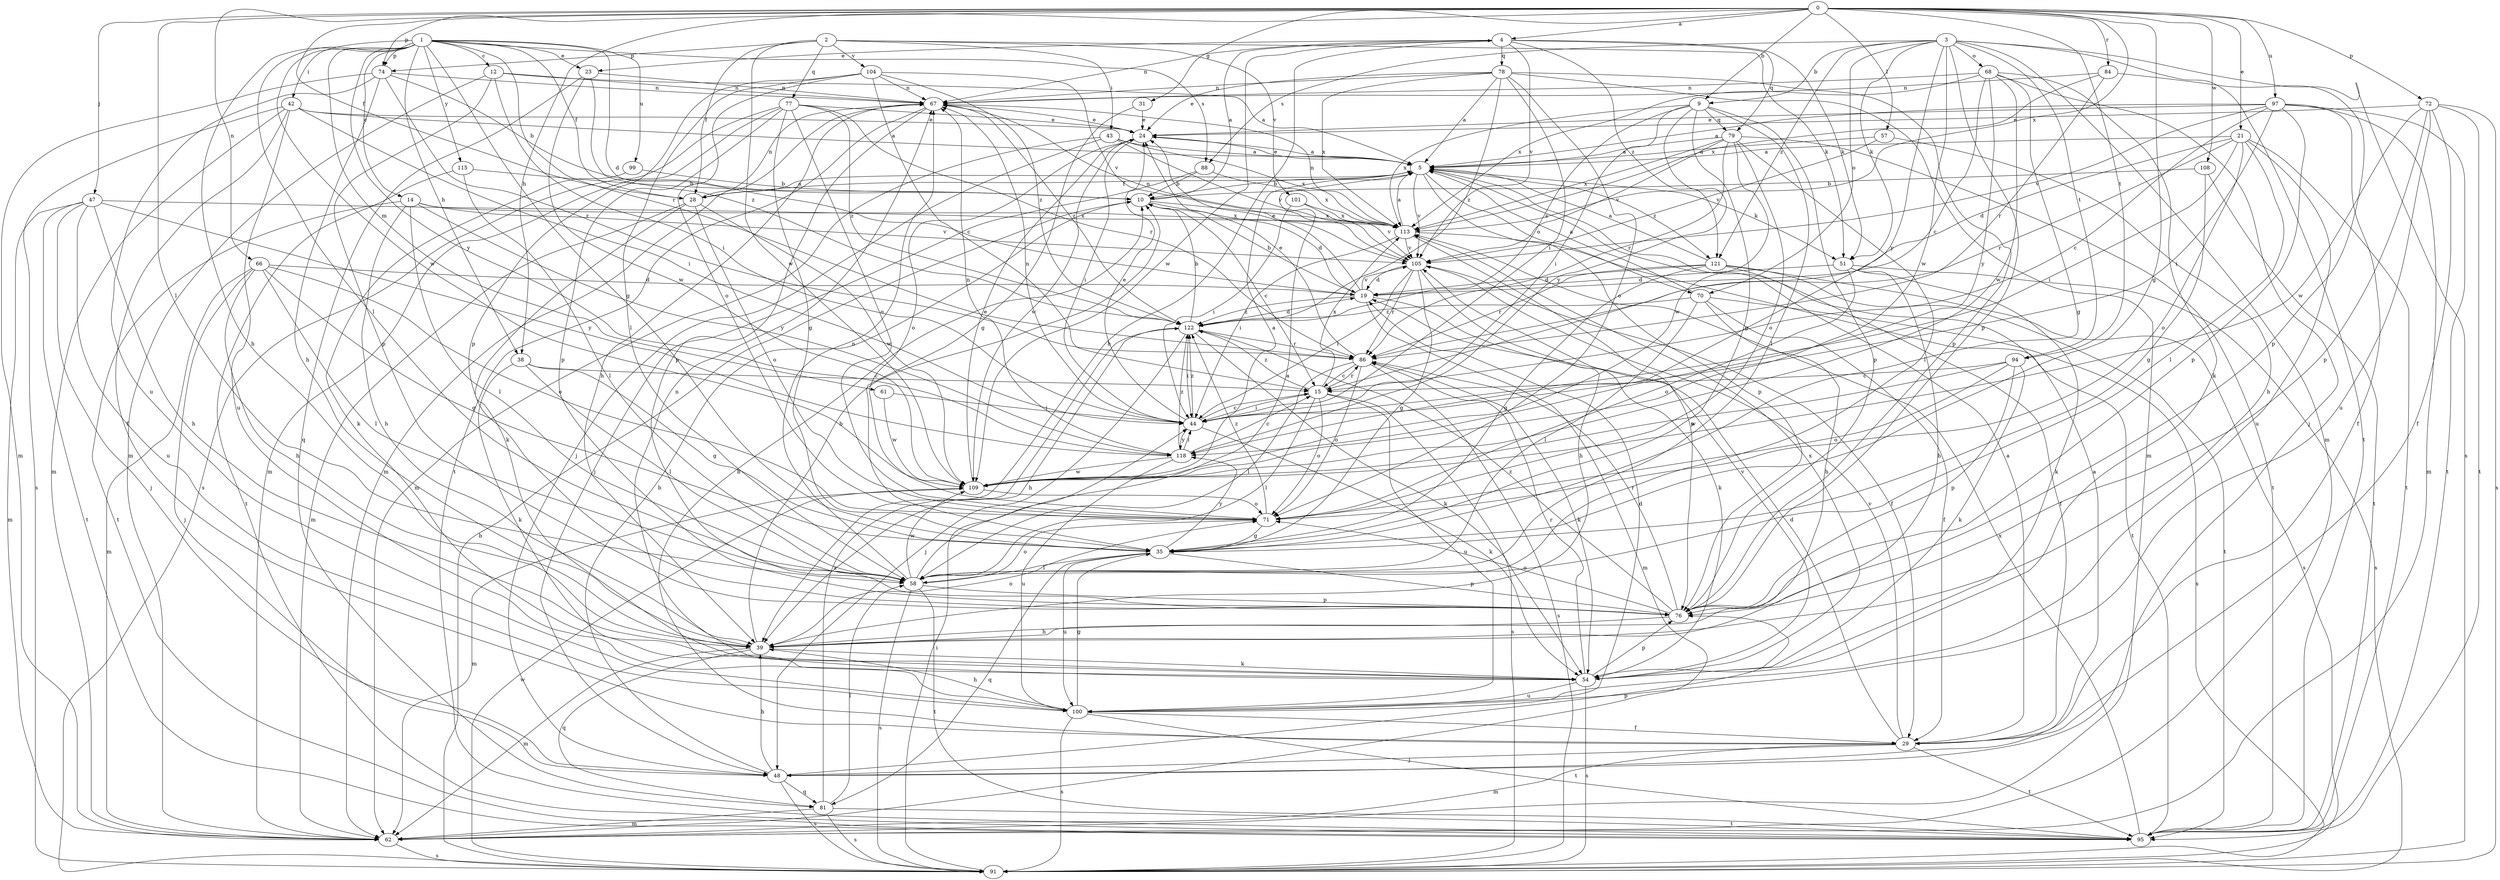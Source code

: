 strict digraph  {
0;
1;
2;
3;
4;
5;
9;
10;
12;
14;
15;
19;
21;
23;
24;
28;
29;
31;
35;
38;
39;
42;
43;
44;
47;
48;
51;
54;
57;
58;
61;
62;
66;
67;
68;
70;
71;
72;
74;
76;
77;
78;
79;
81;
84;
86;
88;
91;
94;
95;
97;
99;
100;
101;
104;
105;
108;
109;
113;
115;
118;
121;
122;
0 -> 4  [label=a];
0 -> 9  [label=b];
0 -> 21  [label=e];
0 -> 28  [label=f];
0 -> 31  [label=g];
0 -> 35  [label=g];
0 -> 38  [label=h];
0 -> 47  [label=j];
0 -> 57  [label=l];
0 -> 58  [label=l];
0 -> 66  [label=n];
0 -> 72  [label=p];
0 -> 74  [label=p];
0 -> 84  [label=r];
0 -> 94  [label=t];
0 -> 97  [label=u];
0 -> 108  [label=w];
0 -> 113  [label=x];
1 -> 12  [label=c];
1 -> 14  [label=c];
1 -> 19  [label=d];
1 -> 23  [label=e];
1 -> 28  [label=f];
1 -> 35  [label=g];
1 -> 38  [label=h];
1 -> 39  [label=h];
1 -> 42  [label=i];
1 -> 58  [label=l];
1 -> 61  [label=m];
1 -> 74  [label=p];
1 -> 86  [label=r];
1 -> 88  [label=s];
1 -> 99  [label=u];
1 -> 109  [label=w];
1 -> 115  [label=y];
1 -> 118  [label=y];
2 -> 28  [label=f];
2 -> 43  [label=i];
2 -> 51  [label=k];
2 -> 74  [label=p];
2 -> 77  [label=q];
2 -> 101  [label=v];
2 -> 104  [label=v];
2 -> 109  [label=w];
3 -> 9  [label=b];
3 -> 51  [label=k];
3 -> 62  [label=m];
3 -> 68  [label=o];
3 -> 70  [label=o];
3 -> 76  [label=p];
3 -> 88  [label=s];
3 -> 91  [label=s];
3 -> 94  [label=t];
3 -> 95  [label=t];
3 -> 109  [label=w];
3 -> 118  [label=y];
3 -> 121  [label=z];
4 -> 23  [label=e];
4 -> 39  [label=h];
4 -> 51  [label=k];
4 -> 67  [label=n];
4 -> 78  [label=q];
4 -> 79  [label=q];
4 -> 105  [label=v];
4 -> 109  [label=w];
4 -> 121  [label=z];
5 -> 10  [label=b];
5 -> 24  [label=e];
5 -> 28  [label=f];
5 -> 51  [label=k];
5 -> 70  [label=o];
5 -> 76  [label=p];
5 -> 105  [label=v];
5 -> 121  [label=z];
9 -> 35  [label=g];
9 -> 44  [label=i];
9 -> 58  [label=l];
9 -> 76  [label=p];
9 -> 79  [label=q];
9 -> 113  [label=x];
9 -> 118  [label=y];
9 -> 122  [label=z];
10 -> 4  [label=a];
10 -> 15  [label=c];
10 -> 19  [label=d];
10 -> 113  [label=x];
12 -> 5  [label=a];
12 -> 44  [label=i];
12 -> 62  [label=m];
12 -> 67  [label=n];
12 -> 76  [label=p];
14 -> 39  [label=h];
14 -> 58  [label=l];
14 -> 95  [label=t];
14 -> 105  [label=v];
14 -> 113  [label=x];
14 -> 118  [label=y];
15 -> 44  [label=i];
15 -> 58  [label=l];
15 -> 71  [label=o];
15 -> 86  [label=r];
15 -> 91  [label=s];
15 -> 100  [label=u];
15 -> 113  [label=x];
15 -> 122  [label=z];
19 -> 10  [label=b];
19 -> 24  [label=e];
19 -> 54  [label=k];
19 -> 62  [label=m];
19 -> 105  [label=v];
19 -> 122  [label=z];
21 -> 5  [label=a];
21 -> 19  [label=d];
21 -> 44  [label=i];
21 -> 58  [label=l];
21 -> 71  [label=o];
21 -> 86  [label=r];
21 -> 95  [label=t];
21 -> 100  [label=u];
23 -> 67  [label=n];
23 -> 81  [label=q];
23 -> 109  [label=w];
23 -> 122  [label=z];
24 -> 5  [label=a];
24 -> 44  [label=i];
24 -> 71  [label=o];
24 -> 109  [label=w];
28 -> 5  [label=a];
28 -> 54  [label=k];
28 -> 62  [label=m];
28 -> 67  [label=n];
28 -> 71  [label=o];
28 -> 109  [label=w];
29 -> 5  [label=a];
29 -> 10  [label=b];
29 -> 19  [label=d];
29 -> 48  [label=j];
29 -> 62  [label=m];
29 -> 95  [label=t];
29 -> 105  [label=v];
31 -> 24  [label=e];
31 -> 35  [label=g];
35 -> 58  [label=l];
35 -> 76  [label=p];
35 -> 81  [label=q];
35 -> 100  [label=u];
35 -> 118  [label=y];
38 -> 15  [label=c];
38 -> 35  [label=g];
38 -> 54  [label=k];
38 -> 58  [label=l];
39 -> 10  [label=b];
39 -> 54  [label=k];
39 -> 62  [label=m];
39 -> 71  [label=o];
39 -> 81  [label=q];
42 -> 5  [label=a];
42 -> 24  [label=e];
42 -> 29  [label=f];
42 -> 44  [label=i];
42 -> 62  [label=m];
42 -> 91  [label=s];
42 -> 100  [label=u];
43 -> 5  [label=a];
43 -> 48  [label=j];
43 -> 62  [label=m];
43 -> 105  [label=v];
43 -> 113  [label=x];
44 -> 15  [label=c];
44 -> 24  [label=e];
44 -> 54  [label=k];
44 -> 67  [label=n];
44 -> 118  [label=y];
44 -> 122  [label=z];
47 -> 39  [label=h];
47 -> 48  [label=j];
47 -> 62  [label=m];
47 -> 95  [label=t];
47 -> 100  [label=u];
47 -> 113  [label=x];
47 -> 118  [label=y];
48 -> 5  [label=a];
48 -> 10  [label=b];
48 -> 39  [label=h];
48 -> 76  [label=p];
48 -> 81  [label=q];
48 -> 91  [label=s];
51 -> 19  [label=d];
51 -> 39  [label=h];
51 -> 54  [label=k];
51 -> 71  [label=o];
51 -> 91  [label=s];
54 -> 67  [label=n];
54 -> 76  [label=p];
54 -> 86  [label=r];
54 -> 91  [label=s];
54 -> 100  [label=u];
54 -> 105  [label=v];
54 -> 113  [label=x];
57 -> 5  [label=a];
57 -> 39  [label=h];
57 -> 105  [label=v];
58 -> 5  [label=a];
58 -> 67  [label=n];
58 -> 71  [label=o];
58 -> 76  [label=p];
58 -> 91  [label=s];
58 -> 95  [label=t];
58 -> 109  [label=w];
61 -> 44  [label=i];
61 -> 109  [label=w];
62 -> 91  [label=s];
66 -> 19  [label=d];
66 -> 35  [label=g];
66 -> 39  [label=h];
66 -> 48  [label=j];
66 -> 58  [label=l];
66 -> 62  [label=m];
66 -> 71  [label=o];
67 -> 24  [label=e];
67 -> 39  [label=h];
67 -> 62  [label=m];
67 -> 76  [label=p];
67 -> 95  [label=t];
67 -> 122  [label=z];
68 -> 15  [label=c];
68 -> 35  [label=g];
68 -> 48  [label=j];
68 -> 54  [label=k];
68 -> 67  [label=n];
68 -> 109  [label=w];
68 -> 113  [label=x];
68 -> 118  [label=y];
70 -> 5  [label=a];
70 -> 29  [label=f];
70 -> 39  [label=h];
70 -> 58  [label=l];
70 -> 91  [label=s];
70 -> 122  [label=z];
71 -> 35  [label=g];
71 -> 122  [label=z];
72 -> 24  [label=e];
72 -> 29  [label=f];
72 -> 76  [label=p];
72 -> 91  [label=s];
72 -> 95  [label=t];
72 -> 100  [label=u];
72 -> 109  [label=w];
74 -> 10  [label=b];
74 -> 39  [label=h];
74 -> 62  [label=m];
74 -> 67  [label=n];
74 -> 86  [label=r];
74 -> 100  [label=u];
76 -> 39  [label=h];
76 -> 71  [label=o];
76 -> 86  [label=r];
76 -> 122  [label=z];
77 -> 24  [label=e];
77 -> 35  [label=g];
77 -> 62  [label=m];
77 -> 71  [label=o];
77 -> 76  [label=p];
77 -> 86  [label=r];
77 -> 91  [label=s];
77 -> 122  [label=z];
78 -> 5  [label=a];
78 -> 24  [label=e];
78 -> 44  [label=i];
78 -> 62  [label=m];
78 -> 67  [label=n];
78 -> 71  [label=o];
78 -> 76  [label=p];
78 -> 113  [label=x];
78 -> 122  [label=z];
79 -> 5  [label=a];
79 -> 58  [label=l];
79 -> 71  [label=o];
79 -> 86  [label=r];
79 -> 95  [label=t];
79 -> 105  [label=v];
79 -> 109  [label=w];
79 -> 113  [label=x];
81 -> 58  [label=l];
81 -> 62  [label=m];
81 -> 91  [label=s];
81 -> 95  [label=t];
81 -> 122  [label=z];
84 -> 67  [label=n];
84 -> 76  [label=p];
84 -> 86  [label=r];
84 -> 113  [label=x];
86 -> 15  [label=c];
86 -> 24  [label=e];
86 -> 54  [label=k];
86 -> 58  [label=l];
86 -> 71  [label=o];
86 -> 91  [label=s];
88 -> 10  [label=b];
88 -> 48  [label=j];
88 -> 113  [label=x];
91 -> 10  [label=b];
91 -> 44  [label=i];
91 -> 109  [label=w];
94 -> 15  [label=c];
94 -> 54  [label=k];
94 -> 71  [label=o];
94 -> 76  [label=p];
94 -> 109  [label=w];
95 -> 113  [label=x];
97 -> 5  [label=a];
97 -> 15  [label=c];
97 -> 24  [label=e];
97 -> 29  [label=f];
97 -> 44  [label=i];
97 -> 62  [label=m];
97 -> 76  [label=p];
97 -> 95  [label=t];
97 -> 105  [label=v];
99 -> 10  [label=b];
99 -> 54  [label=k];
100 -> 19  [label=d];
100 -> 29  [label=f];
100 -> 35  [label=g];
100 -> 39  [label=h];
100 -> 91  [label=s];
100 -> 95  [label=t];
101 -> 44  [label=i];
101 -> 105  [label=v];
101 -> 113  [label=x];
104 -> 15  [label=c];
104 -> 58  [label=l];
104 -> 67  [label=n];
104 -> 71  [label=o];
104 -> 76  [label=p];
104 -> 105  [label=v];
104 -> 122  [label=z];
105 -> 19  [label=d];
105 -> 29  [label=f];
105 -> 35  [label=g];
105 -> 39  [label=h];
105 -> 44  [label=i];
105 -> 67  [label=n];
105 -> 86  [label=r];
108 -> 10  [label=b];
108 -> 35  [label=g];
108 -> 95  [label=t];
109 -> 5  [label=a];
109 -> 24  [label=e];
109 -> 62  [label=m];
109 -> 71  [label=o];
113 -> 5  [label=a];
113 -> 44  [label=i];
113 -> 67  [label=n];
113 -> 76  [label=p];
113 -> 95  [label=t];
113 -> 105  [label=v];
115 -> 10  [label=b];
115 -> 58  [label=l];
115 -> 95  [label=t];
118 -> 15  [label=c];
118 -> 44  [label=i];
118 -> 67  [label=n];
118 -> 100  [label=u];
118 -> 109  [label=w];
118 -> 122  [label=z];
121 -> 5  [label=a];
121 -> 19  [label=d];
121 -> 29  [label=f];
121 -> 35  [label=g];
121 -> 86  [label=r];
121 -> 91  [label=s];
121 -> 95  [label=t];
122 -> 10  [label=b];
122 -> 19  [label=d];
122 -> 39  [label=h];
122 -> 44  [label=i];
122 -> 48  [label=j];
122 -> 54  [label=k];
122 -> 86  [label=r];
}

